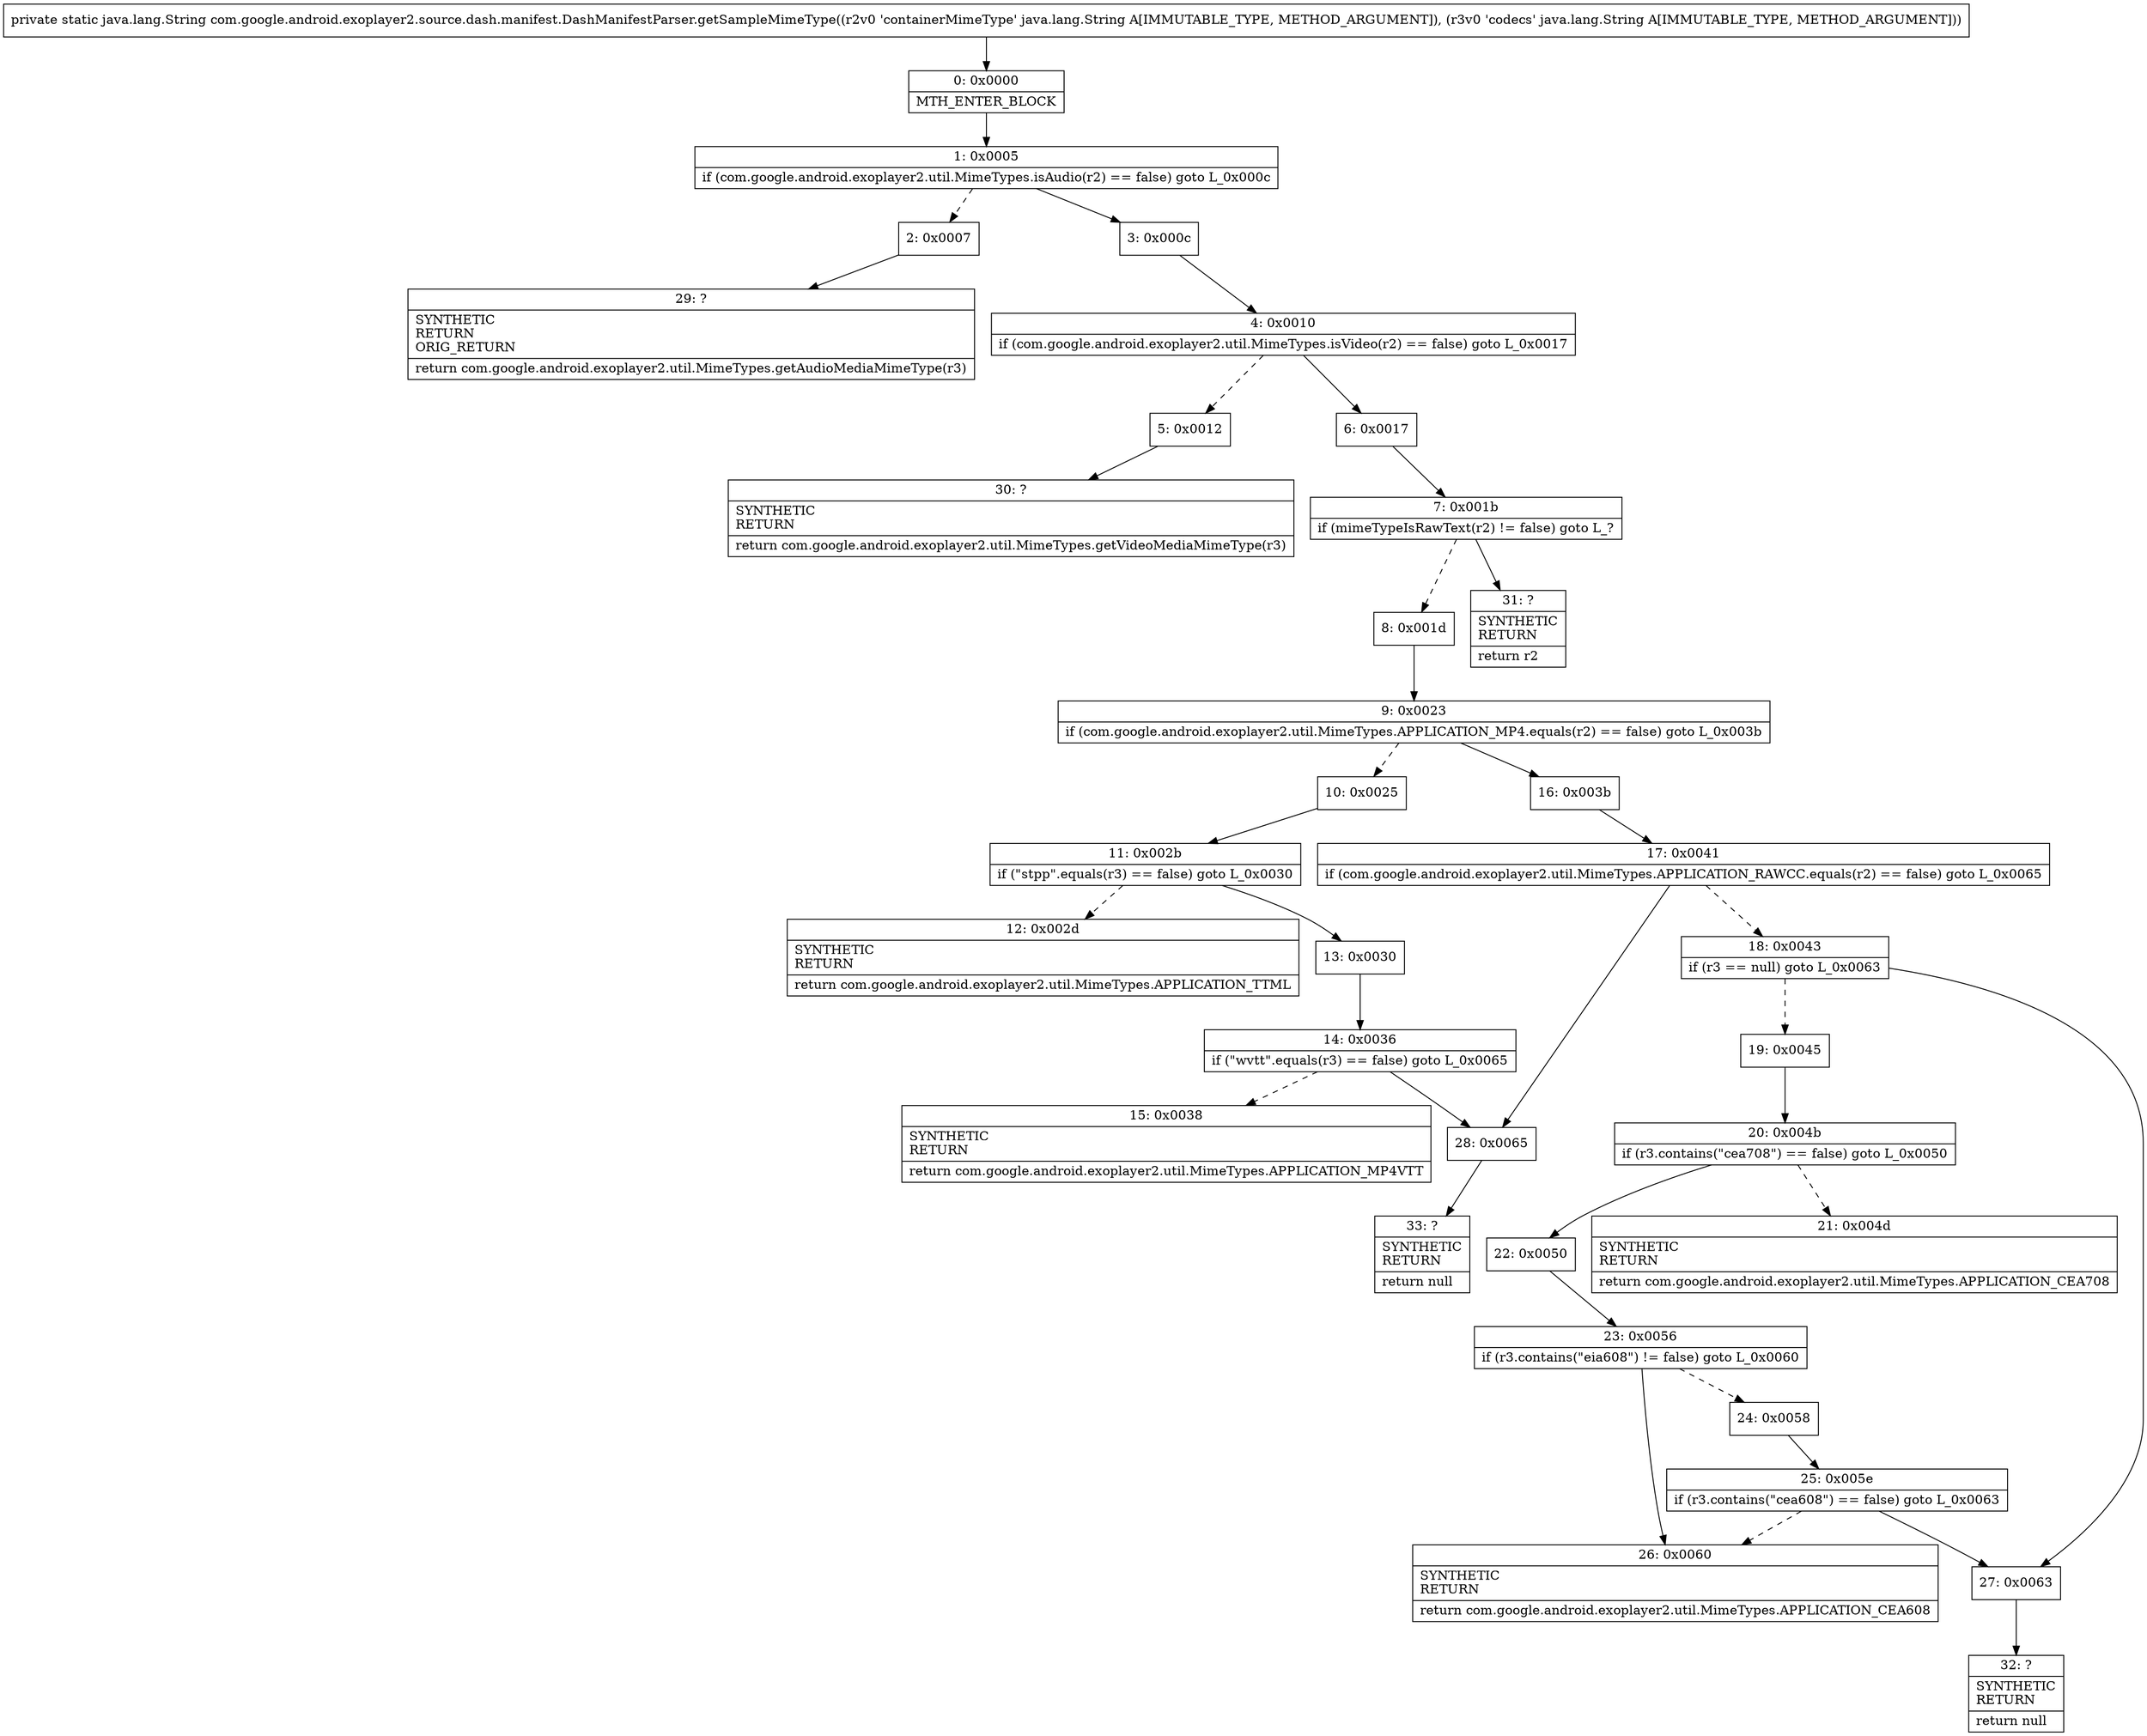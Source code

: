 digraph "CFG forcom.google.android.exoplayer2.source.dash.manifest.DashManifestParser.getSampleMimeType(Ljava\/lang\/String;Ljava\/lang\/String;)Ljava\/lang\/String;" {
Node_0 [shape=record,label="{0\:\ 0x0000|MTH_ENTER_BLOCK\l}"];
Node_1 [shape=record,label="{1\:\ 0x0005|if (com.google.android.exoplayer2.util.MimeTypes.isAudio(r2) == false) goto L_0x000c\l}"];
Node_2 [shape=record,label="{2\:\ 0x0007}"];
Node_3 [shape=record,label="{3\:\ 0x000c}"];
Node_4 [shape=record,label="{4\:\ 0x0010|if (com.google.android.exoplayer2.util.MimeTypes.isVideo(r2) == false) goto L_0x0017\l}"];
Node_5 [shape=record,label="{5\:\ 0x0012}"];
Node_6 [shape=record,label="{6\:\ 0x0017}"];
Node_7 [shape=record,label="{7\:\ 0x001b|if (mimeTypeIsRawText(r2) != false) goto L_?\l}"];
Node_8 [shape=record,label="{8\:\ 0x001d}"];
Node_9 [shape=record,label="{9\:\ 0x0023|if (com.google.android.exoplayer2.util.MimeTypes.APPLICATION_MP4.equals(r2) == false) goto L_0x003b\l}"];
Node_10 [shape=record,label="{10\:\ 0x0025}"];
Node_11 [shape=record,label="{11\:\ 0x002b|if (\"stpp\".equals(r3) == false) goto L_0x0030\l}"];
Node_12 [shape=record,label="{12\:\ 0x002d|SYNTHETIC\lRETURN\l|return com.google.android.exoplayer2.util.MimeTypes.APPLICATION_TTML\l}"];
Node_13 [shape=record,label="{13\:\ 0x0030}"];
Node_14 [shape=record,label="{14\:\ 0x0036|if (\"wvtt\".equals(r3) == false) goto L_0x0065\l}"];
Node_15 [shape=record,label="{15\:\ 0x0038|SYNTHETIC\lRETURN\l|return com.google.android.exoplayer2.util.MimeTypes.APPLICATION_MP4VTT\l}"];
Node_16 [shape=record,label="{16\:\ 0x003b}"];
Node_17 [shape=record,label="{17\:\ 0x0041|if (com.google.android.exoplayer2.util.MimeTypes.APPLICATION_RAWCC.equals(r2) == false) goto L_0x0065\l}"];
Node_18 [shape=record,label="{18\:\ 0x0043|if (r3 == null) goto L_0x0063\l}"];
Node_19 [shape=record,label="{19\:\ 0x0045}"];
Node_20 [shape=record,label="{20\:\ 0x004b|if (r3.contains(\"cea708\") == false) goto L_0x0050\l}"];
Node_21 [shape=record,label="{21\:\ 0x004d|SYNTHETIC\lRETURN\l|return com.google.android.exoplayer2.util.MimeTypes.APPLICATION_CEA708\l}"];
Node_22 [shape=record,label="{22\:\ 0x0050}"];
Node_23 [shape=record,label="{23\:\ 0x0056|if (r3.contains(\"eia608\") != false) goto L_0x0060\l}"];
Node_24 [shape=record,label="{24\:\ 0x0058}"];
Node_25 [shape=record,label="{25\:\ 0x005e|if (r3.contains(\"cea608\") == false) goto L_0x0063\l}"];
Node_26 [shape=record,label="{26\:\ 0x0060|SYNTHETIC\lRETURN\l|return com.google.android.exoplayer2.util.MimeTypes.APPLICATION_CEA608\l}"];
Node_27 [shape=record,label="{27\:\ 0x0063}"];
Node_28 [shape=record,label="{28\:\ 0x0065}"];
Node_29 [shape=record,label="{29\:\ ?|SYNTHETIC\lRETURN\lORIG_RETURN\l|return com.google.android.exoplayer2.util.MimeTypes.getAudioMediaMimeType(r3)\l}"];
Node_30 [shape=record,label="{30\:\ ?|SYNTHETIC\lRETURN\l|return com.google.android.exoplayer2.util.MimeTypes.getVideoMediaMimeType(r3)\l}"];
Node_31 [shape=record,label="{31\:\ ?|SYNTHETIC\lRETURN\l|return r2\l}"];
Node_32 [shape=record,label="{32\:\ ?|SYNTHETIC\lRETURN\l|return null\l}"];
Node_33 [shape=record,label="{33\:\ ?|SYNTHETIC\lRETURN\l|return null\l}"];
MethodNode[shape=record,label="{private static java.lang.String com.google.android.exoplayer2.source.dash.manifest.DashManifestParser.getSampleMimeType((r2v0 'containerMimeType' java.lang.String A[IMMUTABLE_TYPE, METHOD_ARGUMENT]), (r3v0 'codecs' java.lang.String A[IMMUTABLE_TYPE, METHOD_ARGUMENT])) }"];
MethodNode -> Node_0;
Node_0 -> Node_1;
Node_1 -> Node_2[style=dashed];
Node_1 -> Node_3;
Node_2 -> Node_29;
Node_3 -> Node_4;
Node_4 -> Node_5[style=dashed];
Node_4 -> Node_6;
Node_5 -> Node_30;
Node_6 -> Node_7;
Node_7 -> Node_8[style=dashed];
Node_7 -> Node_31;
Node_8 -> Node_9;
Node_9 -> Node_10[style=dashed];
Node_9 -> Node_16;
Node_10 -> Node_11;
Node_11 -> Node_12[style=dashed];
Node_11 -> Node_13;
Node_13 -> Node_14;
Node_14 -> Node_15[style=dashed];
Node_14 -> Node_28;
Node_16 -> Node_17;
Node_17 -> Node_18[style=dashed];
Node_17 -> Node_28;
Node_18 -> Node_19[style=dashed];
Node_18 -> Node_27;
Node_19 -> Node_20;
Node_20 -> Node_21[style=dashed];
Node_20 -> Node_22;
Node_22 -> Node_23;
Node_23 -> Node_24[style=dashed];
Node_23 -> Node_26;
Node_24 -> Node_25;
Node_25 -> Node_26[style=dashed];
Node_25 -> Node_27;
Node_27 -> Node_32;
Node_28 -> Node_33;
}

